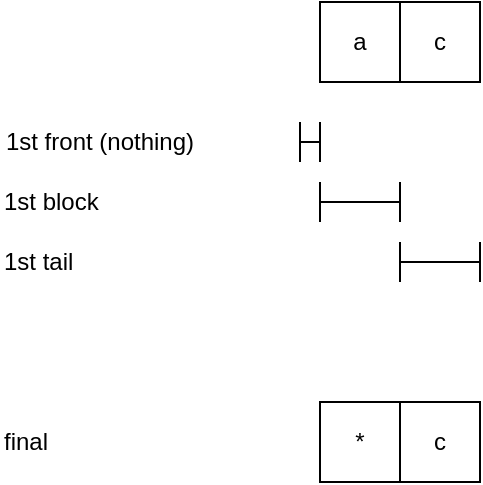 <mxfile version="14.6.13" type="device" pages="5"><diagram id="5-Aeanybk00gSfuFiHKH" name="test 1"><mxGraphModel dx="1106" dy="760" grid="1" gridSize="10" guides="1" tooltips="1" connect="1" arrows="1" fold="1" page="1" pageScale="1" pageWidth="1100" pageHeight="850" math="0" shadow="0"><root><mxCell id="0"/><mxCell id="1" parent="0"/><mxCell id="ngkdTVpqCUOvFaJlkzrY-1" value="a" style="rounded=0;whiteSpace=wrap;html=1;" vertex="1" parent="1"><mxGeometry x="200" y="120" width="40" height="40" as="geometry"/></mxCell><mxCell id="ngkdTVpqCUOvFaJlkzrY-3" value="c" style="rounded=0;whiteSpace=wrap;html=1;" vertex="1" parent="1"><mxGeometry x="240" y="120" width="40" height="40" as="geometry"/></mxCell><mxCell id="ngkdTVpqCUOvFaJlkzrY-6" value="" style="shape=crossbar;whiteSpace=wrap;html=1;rounded=1;" vertex="1" parent="1"><mxGeometry x="190" y="180" width="10" height="20" as="geometry"/></mxCell><mxCell id="ngkdTVpqCUOvFaJlkzrY-9" value="" style="shape=crossbar;whiteSpace=wrap;html=1;rounded=1;" vertex="1" parent="1"><mxGeometry x="200" y="210" width="40" height="20" as="geometry"/></mxCell><mxCell id="ngkdTVpqCUOvFaJlkzrY-10" value="" style="shape=crossbar;whiteSpace=wrap;html=1;rounded=1;" vertex="1" parent="1"><mxGeometry x="240" y="240" width="40" height="20" as="geometry"/></mxCell><mxCell id="ngkdTVpqCUOvFaJlkzrY-12" value="1st front (nothing)" style="text;html=1;strokeColor=none;fillColor=none;align=center;verticalAlign=middle;whiteSpace=wrap;rounded=0;" vertex="1" parent="1"><mxGeometry x="40" y="180" width="100" height="20" as="geometry"/></mxCell><mxCell id="ngkdTVpqCUOvFaJlkzrY-13" value="1st block" style="text;html=1;strokeColor=none;fillColor=none;align=left;verticalAlign=middle;whiteSpace=wrap;rounded=0;" vertex="1" parent="1"><mxGeometry x="40" y="210" width="80" height="20" as="geometry"/></mxCell><mxCell id="ngkdTVpqCUOvFaJlkzrY-14" value="1st tail" style="text;html=1;strokeColor=none;fillColor=none;align=left;verticalAlign=middle;whiteSpace=wrap;rounded=0;" vertex="1" parent="1"><mxGeometry x="40" y="240" width="110" height="20" as="geometry"/></mxCell><mxCell id="j6comViODRIlo8DRUl_T-1" value="*" style="rounded=0;whiteSpace=wrap;html=1;" vertex="1" parent="1"><mxGeometry x="200" y="320" width="40" height="40" as="geometry"/></mxCell><mxCell id="j6comViODRIlo8DRUl_T-2" value="c" style="rounded=0;whiteSpace=wrap;html=1;" vertex="1" parent="1"><mxGeometry x="240" y="320" width="40" height="40" as="geometry"/></mxCell><mxCell id="j6comViODRIlo8DRUl_T-3" value="final" style="text;html=1;strokeColor=none;fillColor=none;align=left;verticalAlign=middle;whiteSpace=wrap;rounded=0;" vertex="1" parent="1"><mxGeometry x="40" y="330" width="100" height="20" as="geometry"/></mxCell></root></mxGraphModel></diagram><diagram name="test 2" id="olzb5bohs4g8TbXUcllB"><mxGraphModel dx="1106" dy="760" grid="1" gridSize="10" guides="1" tooltips="1" connect="1" arrows="1" fold="1" page="1" pageScale="1" pageWidth="1100" pageHeight="850" math="0" shadow="0"><root><mxCell id="oW0od6Bi0ke3aKv_4Ein-0"/><mxCell id="oW0od6Bi0ke3aKv_4Ein-1" parent="oW0od6Bi0ke3aKv_4Ein-0"/><mxCell id="oW0od6Bi0ke3aKv_4Ein-2" value="a" style="rounded=0;whiteSpace=wrap;html=1;" vertex="1" parent="oW0od6Bi0ke3aKv_4Ein-1"><mxGeometry x="200" y="120" width="40" height="40" as="geometry"/></mxCell><mxCell id="oW0od6Bi0ke3aKv_4Ein-3" value="b" style="rounded=0;whiteSpace=wrap;html=1;" vertex="1" parent="oW0od6Bi0ke3aKv_4Ein-1"><mxGeometry x="240" y="120" width="40" height="40" as="geometry"/></mxCell><mxCell id="oW0od6Bi0ke3aKv_4Ein-4" value="c" style="rounded=0;whiteSpace=wrap;html=1;" vertex="1" parent="oW0od6Bi0ke3aKv_4Ein-1"><mxGeometry x="280" y="120" width="40" height="40" as="geometry"/></mxCell><mxCell id="oW0od6Bi0ke3aKv_4Ein-5" value="" style="shape=crossbar;whiteSpace=wrap;html=1;rounded=1;" vertex="1" parent="oW0od6Bi0ke3aKv_4Ein-1"><mxGeometry x="190" y="180" width="10" height="20" as="geometry"/></mxCell><mxCell id="oW0od6Bi0ke3aKv_4Ein-6" value="" style="shape=crossbar;whiteSpace=wrap;html=1;rounded=1;" vertex="1" parent="oW0od6Bi0ke3aKv_4Ein-1"><mxGeometry x="200" y="210" width="80" height="20" as="geometry"/></mxCell><mxCell id="oW0od6Bi0ke3aKv_4Ein-7" value="" style="shape=crossbar;whiteSpace=wrap;html=1;rounded=1;" vertex="1" parent="oW0od6Bi0ke3aKv_4Ein-1"><mxGeometry x="280" y="240" width="40" height="20" as="geometry"/></mxCell><mxCell id="oW0od6Bi0ke3aKv_4Ein-8" value="1st front (nothing)" style="text;html=1;strokeColor=none;fillColor=none;align=center;verticalAlign=middle;whiteSpace=wrap;rounded=0;" vertex="1" parent="oW0od6Bi0ke3aKv_4Ein-1"><mxGeometry x="80" y="180" width="100" height="20" as="geometry"/></mxCell><mxCell id="oW0od6Bi0ke3aKv_4Ein-9" value="1st block" style="text;html=1;strokeColor=none;fillColor=none;align=left;verticalAlign=middle;whiteSpace=wrap;rounded=0;" vertex="1" parent="oW0od6Bi0ke3aKv_4Ein-1"><mxGeometry x="80" y="210" width="80" height="20" as="geometry"/></mxCell><mxCell id="oW0od6Bi0ke3aKv_4Ein-10" value="1st tail" style="text;html=1;strokeColor=none;fillColor=none;align=left;verticalAlign=middle;whiteSpace=wrap;rounded=0;" vertex="1" parent="oW0od6Bi0ke3aKv_4Ein-1"><mxGeometry x="80" y="240" width="80" height="20" as="geometry"/></mxCell><mxCell id="iFI1fKYXriQ-yeyL3wdd-0" value="*" style="rounded=0;whiteSpace=wrap;html=1;" vertex="1" parent="oW0od6Bi0ke3aKv_4Ein-1"><mxGeometry x="200" y="320" width="40" height="40" as="geometry"/></mxCell><mxCell id="iFI1fKYXriQ-yeyL3wdd-1" value="c" style="rounded=0;whiteSpace=wrap;html=1;" vertex="1" parent="oW0od6Bi0ke3aKv_4Ein-1"><mxGeometry x="240" y="320" width="40" height="40" as="geometry"/></mxCell><mxCell id="iFI1fKYXriQ-yeyL3wdd-2" value="final" style="text;html=1;strokeColor=none;fillColor=none;align=left;verticalAlign=middle;whiteSpace=wrap;rounded=0;" vertex="1" parent="oW0od6Bi0ke3aKv_4Ein-1"><mxGeometry x="80" y="330" width="100" height="20" as="geometry"/></mxCell></root></mxGraphModel></diagram><diagram name="test 3" id="RfRp95QLzsRlkz-xnid_"><mxGraphModel dx="1106" dy="760" grid="1" gridSize="10" guides="1" tooltips="1" connect="1" arrows="1" fold="1" page="1" pageScale="1" pageWidth="1100" pageHeight="850" math="0" shadow="0"><root><mxCell id="j6qjBMgjrV3rRpJ9wu7N-0"/><mxCell id="j6qjBMgjrV3rRpJ9wu7N-1" parent="j6qjBMgjrV3rRpJ9wu7N-0"/><mxCell id="j6qjBMgjrV3rRpJ9wu7N-2" value="a" style="rounded=0;whiteSpace=wrap;html=1;" vertex="1" parent="j6qjBMgjrV3rRpJ9wu7N-1"><mxGeometry x="200" y="120" width="40" height="40" as="geometry"/></mxCell><mxCell id="j6qjBMgjrV3rRpJ9wu7N-3" value="b" style="rounded=0;whiteSpace=wrap;html=1;" vertex="1" parent="j6qjBMgjrV3rRpJ9wu7N-1"><mxGeometry x="240" y="120" width="40" height="40" as="geometry"/></mxCell><mxCell id="j6qjBMgjrV3rRpJ9wu7N-4" value="c" style="rounded=0;whiteSpace=wrap;html=1;" vertex="1" parent="j6qjBMgjrV3rRpJ9wu7N-1"><mxGeometry x="280" y="120" width="40" height="40" as="geometry"/></mxCell><mxCell id="j6qjBMgjrV3rRpJ9wu7N-5" value="" style="shape=crossbar;whiteSpace=wrap;html=1;rounded=1;" vertex="1" parent="j6qjBMgjrV3rRpJ9wu7N-1"><mxGeometry x="190" y="180" width="10" height="20" as="geometry"/></mxCell><mxCell id="j6qjBMgjrV3rRpJ9wu7N-6" value="" style="shape=crossbar;whiteSpace=wrap;html=1;rounded=1;" vertex="1" parent="j6qjBMgjrV3rRpJ9wu7N-1"><mxGeometry x="200" y="210" width="80" height="20" as="geometry"/></mxCell><mxCell id="j6qjBMgjrV3rRpJ9wu7N-7" value="" style="shape=crossbar;whiteSpace=wrap;html=1;rounded=1;" vertex="1" parent="j6qjBMgjrV3rRpJ9wu7N-1"><mxGeometry x="280" y="240" width="40" height="20" as="geometry"/></mxCell><mxCell id="j6qjBMgjrV3rRpJ9wu7N-8" value="1st front (nothing)" style="text;html=1;strokeColor=none;fillColor=none;align=center;verticalAlign=middle;whiteSpace=wrap;rounded=0;" vertex="1" parent="j6qjBMgjrV3rRpJ9wu7N-1"><mxGeometry x="80" y="180" width="100" height="20" as="geometry"/></mxCell><mxCell id="j6qjBMgjrV3rRpJ9wu7N-9" value="1st block" style="text;html=1;strokeColor=none;fillColor=none;align=left;verticalAlign=middle;whiteSpace=wrap;rounded=0;" vertex="1" parent="j6qjBMgjrV3rRpJ9wu7N-1"><mxGeometry x="80" y="210" width="80" height="20" as="geometry"/></mxCell><mxCell id="j6qjBMgjrV3rRpJ9wu7N-10" value="1st tail" style="text;html=1;strokeColor=none;fillColor=none;align=left;verticalAlign=middle;whiteSpace=wrap;rounded=0;" vertex="1" parent="j6qjBMgjrV3rRpJ9wu7N-1"><mxGeometry x="80" y="240" width="80" height="20" as="geometry"/></mxCell><mxCell id="j6qjBMgjrV3rRpJ9wu7N-11" value="a" style="rounded=0;whiteSpace=wrap;html=1;" vertex="1" parent="j6qjBMgjrV3rRpJ9wu7N-1"><mxGeometry x="320" y="120" width="40" height="40" as="geometry"/></mxCell><mxCell id="j6qjBMgjrV3rRpJ9wu7N-12" value="b" style="rounded=0;whiteSpace=wrap;html=1;" vertex="1" parent="j6qjBMgjrV3rRpJ9wu7N-1"><mxGeometry x="360" y="120" width="40" height="40" as="geometry"/></mxCell><mxCell id="j6qjBMgjrV3rRpJ9wu7N-13" value="c" style="rounded=0;whiteSpace=wrap;html=1;" vertex="1" parent="j6qjBMgjrV3rRpJ9wu7N-1"><mxGeometry x="400" y="120" width="40" height="40" as="geometry"/></mxCell><mxCell id="j6qjBMgjrV3rRpJ9wu7N-21" value="*" style="rounded=0;whiteSpace=wrap;html=1;" vertex="1" parent="j6qjBMgjrV3rRpJ9wu7N-1"><mxGeometry x="200" y="320" width="40" height="40" as="geometry"/></mxCell><mxCell id="j6qjBMgjrV3rRpJ9wu7N-23" value="c" style="rounded=0;whiteSpace=wrap;html=1;" vertex="1" parent="j6qjBMgjrV3rRpJ9wu7N-1"><mxGeometry x="240" y="320" width="40" height="40" as="geometry"/></mxCell><mxCell id="j6qjBMgjrV3rRpJ9wu7N-24" value="" style="shape=crossbar;whiteSpace=wrap;html=1;rounded=1;" vertex="1" parent="j6qjBMgjrV3rRpJ9wu7N-1"><mxGeometry x="200" y="380" width="80" height="20" as="geometry"/></mxCell><mxCell id="j6qjBMgjrV3rRpJ9wu7N-25" value="" style="shape=crossbar;whiteSpace=wrap;html=1;rounded=1;" vertex="1" parent="j6qjBMgjrV3rRpJ9wu7N-1"><mxGeometry x="280" y="410" width="80" height="20" as="geometry"/></mxCell><mxCell id="j6qjBMgjrV3rRpJ9wu7N-26" value="" style="shape=crossbar;whiteSpace=wrap;html=1;rounded=1;" vertex="1" parent="j6qjBMgjrV3rRpJ9wu7N-1"><mxGeometry x="360" y="440" width="40" height="20" as="geometry"/></mxCell><mxCell id="j6qjBMgjrV3rRpJ9wu7N-27" value="2nd front" style="text;html=1;strokeColor=none;fillColor=none;align=left;verticalAlign=middle;whiteSpace=wrap;rounded=0;" vertex="1" parent="j6qjBMgjrV3rRpJ9wu7N-1"><mxGeometry x="80" y="380" width="100" height="20" as="geometry"/></mxCell><mxCell id="j6qjBMgjrV3rRpJ9wu7N-28" value="2nd block" style="text;html=1;strokeColor=none;fillColor=none;align=left;verticalAlign=middle;whiteSpace=wrap;rounded=0;" vertex="1" parent="j6qjBMgjrV3rRpJ9wu7N-1"><mxGeometry x="80" y="410" width="80" height="20" as="geometry"/></mxCell><mxCell id="j6qjBMgjrV3rRpJ9wu7N-29" value="2nd tail" style="text;html=1;strokeColor=none;fillColor=none;align=left;verticalAlign=middle;whiteSpace=wrap;rounded=0;" vertex="1" parent="j6qjBMgjrV3rRpJ9wu7N-1"><mxGeometry x="80" y="440" width="80" height="20" as="geometry"/></mxCell><mxCell id="j6qjBMgjrV3rRpJ9wu7N-30" value="a" style="rounded=0;whiteSpace=wrap;html=1;" vertex="1" parent="j6qjBMgjrV3rRpJ9wu7N-1"><mxGeometry x="280" y="320" width="40" height="40" as="geometry"/></mxCell><mxCell id="j6qjBMgjrV3rRpJ9wu7N-31" value="b" style="rounded=0;whiteSpace=wrap;html=1;" vertex="1" parent="j6qjBMgjrV3rRpJ9wu7N-1"><mxGeometry x="320" y="320" width="40" height="40" as="geometry"/></mxCell><mxCell id="j6qjBMgjrV3rRpJ9wu7N-32" value="c" style="rounded=0;whiteSpace=wrap;html=1;" vertex="1" parent="j6qjBMgjrV3rRpJ9wu7N-1"><mxGeometry x="360" y="320" width="40" height="40" as="geometry"/></mxCell><mxCell id="j6qjBMgjrV3rRpJ9wu7N-33" value="formatted" style="text;html=1;strokeColor=none;fillColor=none;align=left;verticalAlign=middle;whiteSpace=wrap;rounded=0;" vertex="1" parent="j6qjBMgjrV3rRpJ9wu7N-1"><mxGeometry x="80" y="330" width="100" height="20" as="geometry"/></mxCell><mxCell id="j6qjBMgjrV3rRpJ9wu7N-34" value="*" style="rounded=0;whiteSpace=wrap;html=1;" vertex="1" parent="j6qjBMgjrV3rRpJ9wu7N-1"><mxGeometry x="200" y="520" width="40" height="40" as="geometry"/></mxCell><mxCell id="j6qjBMgjrV3rRpJ9wu7N-35" value="c" style="rounded=0;whiteSpace=wrap;html=1;" vertex="1" parent="j6qjBMgjrV3rRpJ9wu7N-1"><mxGeometry x="240" y="520" width="40" height="40" as="geometry"/></mxCell><mxCell id="j6qjBMgjrV3rRpJ9wu7N-36" value="*" style="rounded=0;whiteSpace=wrap;html=1;" vertex="1" parent="j6qjBMgjrV3rRpJ9wu7N-1"><mxGeometry x="280" y="520" width="40" height="40" as="geometry"/></mxCell><mxCell id="j6qjBMgjrV3rRpJ9wu7N-38" value="c" style="rounded=0;whiteSpace=wrap;html=1;" vertex="1" parent="j6qjBMgjrV3rRpJ9wu7N-1"><mxGeometry x="320" y="520" width="40" height="40" as="geometry"/></mxCell><mxCell id="j6qjBMgjrV3rRpJ9wu7N-39" value="final" style="text;html=1;strokeColor=none;fillColor=none;align=left;verticalAlign=middle;whiteSpace=wrap;rounded=0;" vertex="1" parent="j6qjBMgjrV3rRpJ9wu7N-1"><mxGeometry x="80" y="530" width="100" height="20" as="geometry"/></mxCell></root></mxGraphModel></diagram><diagram name="test 4" id="kKO8FxTqT9tTa8LRIHCx"><mxGraphModel dx="1106" dy="760" grid="1" gridSize="10" guides="1" tooltips="1" connect="1" arrows="1" fold="1" page="1" pageScale="1" pageWidth="1100" pageHeight="850" math="0" shadow="0"><root><mxCell id="tu9XF05ZACjizOFlNMYk-0"/><mxCell id="tu9XF05ZACjizOFlNMYk-1" parent="tu9XF05ZACjizOFlNMYk-0"/><mxCell id="tu9XF05ZACjizOFlNMYk-2" value="a" style="rounded=0;whiteSpace=wrap;html=1;" vertex="1" parent="tu9XF05ZACjizOFlNMYk-1"><mxGeometry x="200" y="120" width="40" height="40" as="geometry"/></mxCell><mxCell id="tu9XF05ZACjizOFlNMYk-3" value="b" style="rounded=0;whiteSpace=wrap;html=1;" vertex="1" parent="tu9XF05ZACjizOFlNMYk-1"><mxGeometry x="240" y="120" width="40" height="40" as="geometry"/></mxCell><mxCell id="tu9XF05ZACjizOFlNMYk-4" value="a" style="rounded=0;whiteSpace=wrap;html=1;" vertex="1" parent="tu9XF05ZACjizOFlNMYk-1"><mxGeometry x="280" y="120" width="40" height="40" as="geometry"/></mxCell><mxCell id="tu9XF05ZACjizOFlNMYk-5" value="" style="shape=crossbar;whiteSpace=wrap;html=1;rounded=1;" vertex="1" parent="tu9XF05ZACjizOFlNMYk-1"><mxGeometry x="190" y="180" width="10" height="20" as="geometry"/></mxCell><mxCell id="tu9XF05ZACjizOFlNMYk-6" value="" style="shape=crossbar;whiteSpace=wrap;html=1;rounded=1;" vertex="1" parent="tu9XF05ZACjizOFlNMYk-1"><mxGeometry x="200" y="210" width="80" height="20" as="geometry"/></mxCell><mxCell id="tu9XF05ZACjizOFlNMYk-7" value="" style="shape=crossbar;whiteSpace=wrap;html=1;rounded=1;" vertex="1" parent="tu9XF05ZACjizOFlNMYk-1"><mxGeometry x="280" y="240" width="40" height="20" as="geometry"/></mxCell><mxCell id="tu9XF05ZACjizOFlNMYk-8" value="1st front (nothing)" style="text;html=1;strokeColor=none;fillColor=none;align=center;verticalAlign=middle;whiteSpace=wrap;rounded=0;" vertex="1" parent="tu9XF05ZACjizOFlNMYk-1"><mxGeometry x="80" y="180" width="100" height="20" as="geometry"/></mxCell><mxCell id="tu9XF05ZACjizOFlNMYk-9" value="1st block" style="text;html=1;strokeColor=none;fillColor=none;align=left;verticalAlign=middle;whiteSpace=wrap;rounded=0;" vertex="1" parent="tu9XF05ZACjizOFlNMYk-1"><mxGeometry x="80" y="210" width="80" height="20" as="geometry"/></mxCell><mxCell id="tu9XF05ZACjizOFlNMYk-10" value="1st tail" style="text;html=1;strokeColor=none;fillColor=none;align=left;verticalAlign=middle;whiteSpace=wrap;rounded=0;" vertex="1" parent="tu9XF05ZACjizOFlNMYk-1"><mxGeometry x="80" y="240" width="80" height="20" as="geometry"/></mxCell><mxCell id="tu9XF05ZACjizOFlNMYk-11" value="b" style="rounded=0;whiteSpace=wrap;html=1;" vertex="1" parent="tu9XF05ZACjizOFlNMYk-1"><mxGeometry x="320" y="120" width="40" height="40" as="geometry"/></mxCell><mxCell id="tu9XF05ZACjizOFlNMYk-12" value="a" style="rounded=0;whiteSpace=wrap;html=1;" vertex="1" parent="tu9XF05ZACjizOFlNMYk-1"><mxGeometry x="360" y="120" width="40" height="40" as="geometry"/></mxCell><mxCell id="tu9XF05ZACjizOFlNMYk-13" value="b" style="rounded=0;whiteSpace=wrap;html=1;" vertex="1" parent="tu9XF05ZACjizOFlNMYk-1"><mxGeometry x="400" y="120" width="40" height="40" as="geometry"/></mxCell><mxCell id="tu9XF05ZACjizOFlNMYk-14" value="*" style="rounded=0;whiteSpace=wrap;html=1;" vertex="1" parent="tu9XF05ZACjizOFlNMYk-1"><mxGeometry x="200" y="320" width="40" height="40" as="geometry"/></mxCell><mxCell id="tu9XF05ZACjizOFlNMYk-16" value="" style="shape=crossbar;whiteSpace=wrap;html=1;rounded=1;" vertex="1" parent="tu9XF05ZACjizOFlNMYk-1"><mxGeometry x="200" y="380" width="40" height="20" as="geometry"/></mxCell><mxCell id="tu9XF05ZACjizOFlNMYk-17" value="" style="shape=crossbar;whiteSpace=wrap;html=1;rounded=1;" vertex="1" parent="tu9XF05ZACjizOFlNMYk-1"><mxGeometry x="240" y="410" width="80" height="20" as="geometry"/></mxCell><mxCell id="tu9XF05ZACjizOFlNMYk-18" value="" style="shape=crossbar;whiteSpace=wrap;html=1;rounded=1;" vertex="1" parent="tu9XF05ZACjizOFlNMYk-1"><mxGeometry x="320" y="440" width="120" height="20" as="geometry"/></mxCell><mxCell id="tu9XF05ZACjizOFlNMYk-19" value="2nd front" style="text;html=1;strokeColor=none;fillColor=none;align=left;verticalAlign=middle;whiteSpace=wrap;rounded=0;" vertex="1" parent="tu9XF05ZACjizOFlNMYk-1"><mxGeometry x="80" y="380" width="100" height="20" as="geometry"/></mxCell><mxCell id="tu9XF05ZACjizOFlNMYk-20" value="2nd block" style="text;html=1;strokeColor=none;fillColor=none;align=left;verticalAlign=middle;whiteSpace=wrap;rounded=0;" vertex="1" parent="tu9XF05ZACjizOFlNMYk-1"><mxGeometry x="80" y="410" width="80" height="20" as="geometry"/></mxCell><mxCell id="tu9XF05ZACjizOFlNMYk-21" value="2nd tail" style="text;html=1;strokeColor=none;fillColor=none;align=left;verticalAlign=middle;whiteSpace=wrap;rounded=0;" vertex="1" parent="tu9XF05ZACjizOFlNMYk-1"><mxGeometry x="80" y="440" width="80" height="20" as="geometry"/></mxCell><mxCell id="tu9XF05ZACjizOFlNMYk-22" value="a" style="rounded=0;whiteSpace=wrap;html=1;" vertex="1" parent="tu9XF05ZACjizOFlNMYk-1"><mxGeometry x="240" y="320" width="40" height="40" as="geometry"/></mxCell><mxCell id="tu9XF05ZACjizOFlNMYk-23" value="b" style="rounded=0;whiteSpace=wrap;html=1;" vertex="1" parent="tu9XF05ZACjizOFlNMYk-1"><mxGeometry x="280" y="320" width="40" height="40" as="geometry"/></mxCell><mxCell id="tu9XF05ZACjizOFlNMYk-24" value="a" style="rounded=0;whiteSpace=wrap;html=1;" vertex="1" parent="tu9XF05ZACjizOFlNMYk-1"><mxGeometry x="320" y="320" width="40" height="40" as="geometry"/></mxCell><mxCell id="tu9XF05ZACjizOFlNMYk-25" value="formatted" style="text;html=1;strokeColor=none;fillColor=none;align=left;verticalAlign=middle;whiteSpace=wrap;rounded=0;" vertex="1" parent="tu9XF05ZACjizOFlNMYk-1"><mxGeometry x="80" y="330" width="100" height="20" as="geometry"/></mxCell><mxCell id="tu9XF05ZACjizOFlNMYk-31" value="c" style="rounded=0;whiteSpace=wrap;html=1;" vertex="1" parent="tu9XF05ZACjizOFlNMYk-1"><mxGeometry x="440" y="120" width="40" height="40" as="geometry"/></mxCell><mxCell id="tu9XF05ZACjizOFlNMYk-32" value="b" style="rounded=0;whiteSpace=wrap;html=1;" vertex="1" parent="tu9XF05ZACjizOFlNMYk-1"><mxGeometry x="360" y="320" width="40" height="40" as="geometry"/></mxCell><mxCell id="tu9XF05ZACjizOFlNMYk-33" value="c" style="rounded=0;whiteSpace=wrap;html=1;" vertex="1" parent="tu9XF05ZACjizOFlNMYk-1"><mxGeometry x="400" y="320" width="40" height="40" as="geometry"/></mxCell><mxCell id="tu9XF05ZACjizOFlNMYk-34" value="*" style="rounded=0;whiteSpace=wrap;html=1;" vertex="1" parent="tu9XF05ZACjizOFlNMYk-1"><mxGeometry x="200" y="520" width="40" height="40" as="geometry"/></mxCell><mxCell id="tu9XF05ZACjizOFlNMYk-35" value="" style="shape=crossbar;whiteSpace=wrap;html=1;rounded=1;" vertex="1" parent="tu9XF05ZACjizOFlNMYk-1"><mxGeometry x="200" y="580" width="80" height="20" as="geometry"/></mxCell><mxCell id="tu9XF05ZACjizOFlNMYk-36" value="" style="shape=crossbar;whiteSpace=wrap;html=1;rounded=1;" vertex="1" parent="tu9XF05ZACjizOFlNMYk-1"><mxGeometry x="280" y="610" width="80" height="20" as="geometry"/></mxCell><mxCell id="tu9XF05ZACjizOFlNMYk-37" value="" style="shape=crossbar;whiteSpace=wrap;html=1;rounded=1;" vertex="1" parent="tu9XF05ZACjizOFlNMYk-1"><mxGeometry x="360" y="640" width="40" height="20" as="geometry"/></mxCell><mxCell id="tu9XF05ZACjizOFlNMYk-38" value="3rd front" style="text;html=1;strokeColor=none;fillColor=none;align=left;verticalAlign=middle;whiteSpace=wrap;rounded=0;" vertex="1" parent="tu9XF05ZACjizOFlNMYk-1"><mxGeometry x="80" y="580" width="100" height="20" as="geometry"/></mxCell><mxCell id="tu9XF05ZACjizOFlNMYk-39" value="3rd block" style="text;html=1;strokeColor=none;fillColor=none;align=left;verticalAlign=middle;whiteSpace=wrap;rounded=0;" vertex="1" parent="tu9XF05ZACjizOFlNMYk-1"><mxGeometry x="80" y="610" width="80" height="20" as="geometry"/></mxCell><mxCell id="tu9XF05ZACjizOFlNMYk-40" value="3rd tail" style="text;html=1;strokeColor=none;fillColor=none;align=left;verticalAlign=middle;whiteSpace=wrap;rounded=0;" vertex="1" parent="tu9XF05ZACjizOFlNMYk-1"><mxGeometry x="80" y="640" width="80" height="20" as="geometry"/></mxCell><mxCell id="tu9XF05ZACjizOFlNMYk-41" value="*" style="rounded=0;whiteSpace=wrap;html=1;" vertex="1" parent="tu9XF05ZACjizOFlNMYk-1"><mxGeometry x="240" y="520" width="40" height="40" as="geometry"/></mxCell><mxCell id="tu9XF05ZACjizOFlNMYk-43" value="a" style="rounded=0;whiteSpace=wrap;html=1;" vertex="1" parent="tu9XF05ZACjizOFlNMYk-1"><mxGeometry x="280" y="520" width="40" height="40" as="geometry"/></mxCell><mxCell id="tu9XF05ZACjizOFlNMYk-44" value="formatted" style="text;html=1;strokeColor=none;fillColor=none;align=left;verticalAlign=middle;whiteSpace=wrap;rounded=0;" vertex="1" parent="tu9XF05ZACjizOFlNMYk-1"><mxGeometry x="80" y="530" width="100" height="20" as="geometry"/></mxCell><mxCell id="tu9XF05ZACjizOFlNMYk-45" value="b" style="rounded=0;whiteSpace=wrap;html=1;" vertex="1" parent="tu9XF05ZACjizOFlNMYk-1"><mxGeometry x="320" y="520" width="40" height="40" as="geometry"/></mxCell><mxCell id="tu9XF05ZACjizOFlNMYk-46" value="c" style="rounded=0;whiteSpace=wrap;html=1;" vertex="1" parent="tu9XF05ZACjizOFlNMYk-1"><mxGeometry x="360" y="520" width="40" height="40" as="geometry"/></mxCell><mxCell id="tu9XF05ZACjizOFlNMYk-47" value="*" style="rounded=0;whiteSpace=wrap;html=1;" vertex="1" parent="tu9XF05ZACjizOFlNMYk-1"><mxGeometry x="200" y="720" width="40" height="40" as="geometry"/></mxCell><mxCell id="tu9XF05ZACjizOFlNMYk-48" value="*" style="rounded=0;whiteSpace=wrap;html=1;" vertex="1" parent="tu9XF05ZACjizOFlNMYk-1"><mxGeometry x="240" y="720" width="40" height="40" as="geometry"/></mxCell><mxCell id="tu9XF05ZACjizOFlNMYk-49" value="*" style="rounded=0;whiteSpace=wrap;html=1;" vertex="1" parent="tu9XF05ZACjizOFlNMYk-1"><mxGeometry x="280" y="720" width="40" height="40" as="geometry"/></mxCell><mxCell id="tu9XF05ZACjizOFlNMYk-50" value="final" style="text;html=1;strokeColor=none;fillColor=none;align=left;verticalAlign=middle;whiteSpace=wrap;rounded=0;" vertex="1" parent="tu9XF05ZACjizOFlNMYk-1"><mxGeometry x="80" y="730" width="100" height="20" as="geometry"/></mxCell><mxCell id="tu9XF05ZACjizOFlNMYk-52" value="c" style="rounded=0;whiteSpace=wrap;html=1;" vertex="1" parent="tu9XF05ZACjizOFlNMYk-1"><mxGeometry x="320" y="720" width="40" height="40" as="geometry"/></mxCell></root></mxGraphModel></diagram><diagram name="test 5" id="WEm0F2UTNx1CraJNu-rV"><mxGraphModel dx="1106" dy="760" grid="1" gridSize="10" guides="1" tooltips="1" connect="1" arrows="1" fold="1" page="1" pageScale="1" pageWidth="1100" pageHeight="850" math="0" shadow="0"><root><mxCell id="xYUKnqga-r_1PMxXca-X-0"/><mxCell id="xYUKnqga-r_1PMxXca-X-1" parent="xYUKnqga-r_1PMxXca-X-0"/><mxCell id="xYUKnqga-r_1PMxXca-X-2" value="w" style="rounded=0;whiteSpace=wrap;html=1;" vertex="1" parent="xYUKnqga-r_1PMxXca-X-1"><mxGeometry x="440" y="40" width="40" height="40" as="geometry"/></mxCell><mxCell id="xYUKnqga-r_1PMxXca-X-3" value="o" style="rounded=0;whiteSpace=wrap;html=1;" vertex="1" parent="xYUKnqga-r_1PMxXca-X-1"><mxGeometry x="480" y="40" width="40" height="40" as="geometry"/></mxCell><mxCell id="xYUKnqga-r_1PMxXca-X-4" value="r" style="rounded=0;whiteSpace=wrap;html=1;" vertex="1" parent="xYUKnqga-r_1PMxXca-X-1"><mxGeometry x="520" y="40" width="40" height="40" as="geometry"/></mxCell><mxCell id="xYUKnqga-r_1PMxXca-X-5" value="" style="shape=crossbar;whiteSpace=wrap;html=1;rounded=1;" vertex="1" parent="xYUKnqga-r_1PMxXca-X-1"><mxGeometry x="190" y="180" width="10" height="20" as="geometry"/></mxCell><mxCell id="xYUKnqga-r_1PMxXca-X-6" value="" style="shape=crossbar;whiteSpace=wrap;html=1;rounded=1;" vertex="1" parent="xYUKnqga-r_1PMxXca-X-1"><mxGeometry x="200" y="210" width="960" height="20" as="geometry"/></mxCell><mxCell id="xYUKnqga-r_1PMxXca-X-7" value="" style="shape=crossbar;whiteSpace=wrap;html=1;rounded=1;" vertex="1" parent="xYUKnqga-r_1PMxXca-X-1"><mxGeometry x="1160" y="240" width="10" height="20" as="geometry"/></mxCell><mxCell id="xYUKnqga-r_1PMxXca-X-8" value="1st front (nothing)" style="text;html=1;strokeColor=none;fillColor=none;align=center;verticalAlign=middle;whiteSpace=wrap;rounded=0;" vertex="1" parent="xYUKnqga-r_1PMxXca-X-1"><mxGeometry x="80" y="180" width="100" height="20" as="geometry"/></mxCell><mxCell id="xYUKnqga-r_1PMxXca-X-9" value="1st block" style="text;html=1;strokeColor=none;fillColor=none;align=left;verticalAlign=middle;whiteSpace=wrap;rounded=0;" vertex="1" parent="xYUKnqga-r_1PMxXca-X-1"><mxGeometry x="80" y="210" width="80" height="20" as="geometry"/></mxCell><mxCell id="xYUKnqga-r_1PMxXca-X-10" value="1st tail (EOF)" style="text;html=1;strokeColor=none;fillColor=none;align=left;verticalAlign=middle;whiteSpace=wrap;rounded=0;" vertex="1" parent="xYUKnqga-r_1PMxXca-X-1"><mxGeometry x="80" y="240" width="80" height="20" as="geometry"/></mxCell><mxCell id="xYUKnqga-r_1PMxXca-X-11" value="l" style="rounded=0;whiteSpace=wrap;html=1;" vertex="1" parent="xYUKnqga-r_1PMxXca-X-1"><mxGeometry x="560" y="40" width="40" height="40" as="geometry"/></mxCell><mxCell id="xYUKnqga-r_1PMxXca-X-12" value="d" style="rounded=0;whiteSpace=wrap;html=1;" vertex="1" parent="xYUKnqga-r_1PMxXca-X-1"><mxGeometry x="600" y="40" width="40" height="40" as="geometry"/></mxCell><mxCell id="xYUKnqga-r_1PMxXca-X-13" value="\n" style="rounded=0;whiteSpace=wrap;html=1;" vertex="1" parent="xYUKnqga-r_1PMxXca-X-1"><mxGeometry x="640" y="40" width="40" height="40" as="geometry"/></mxCell><mxCell id="xYUKnqga-r_1PMxXca-X-40" value="&amp;lt;" style="rounded=0;whiteSpace=wrap;html=1;" vertex="1" parent="xYUKnqga-r_1PMxXca-X-1"><mxGeometry x="200" y="320" width="40" height="40" as="geometry"/></mxCell><mxCell id="xYUKnqga-r_1PMxXca-X-43" value="final" style="text;html=1;strokeColor=none;fillColor=none;align=left;verticalAlign=middle;whiteSpace=wrap;rounded=0;" vertex="1" parent="xYUKnqga-r_1PMxXca-X-1"><mxGeometry x="80" y="330" width="100" height="20" as="geometry"/></mxCell><mxCell id="xYUKnqga-r_1PMxXca-X-45" value="h" style="rounded=0;whiteSpace=wrap;html=1;" vertex="1" parent="xYUKnqga-r_1PMxXca-X-1"><mxGeometry x="200" y="40" width="40" height="40" as="geometry"/></mxCell><mxCell id="xYUKnqga-r_1PMxXca-X-46" value="e" style="rounded=0;whiteSpace=wrap;html=1;" vertex="1" parent="xYUKnqga-r_1PMxXca-X-1"><mxGeometry x="240" y="40" width="40" height="40" as="geometry"/></mxCell><mxCell id="xYUKnqga-r_1PMxXca-X-47" value="l" style="rounded=0;whiteSpace=wrap;html=1;" vertex="1" parent="xYUKnqga-r_1PMxXca-X-1"><mxGeometry x="280" y="40" width="40" height="40" as="geometry"/></mxCell><mxCell id="xYUKnqga-r_1PMxXca-X-48" value="l" style="rounded=0;whiteSpace=wrap;html=1;" vertex="1" parent="xYUKnqga-r_1PMxXca-X-1"><mxGeometry x="320" y="40" width="40" height="40" as="geometry"/></mxCell><mxCell id="xYUKnqga-r_1PMxXca-X-49" value="o" style="rounded=0;whiteSpace=wrap;html=1;" vertex="1" parent="xYUKnqga-r_1PMxXca-X-1"><mxGeometry x="360" y="40" width="40" height="40" as="geometry"/></mxCell><mxCell id="xYUKnqga-r_1PMxXca-X-50" value="\n" style="rounded=0;whiteSpace=wrap;html=1;" vertex="1" parent="xYUKnqga-r_1PMxXca-X-1"><mxGeometry x="400" y="40" width="40" height="40" as="geometry"/></mxCell><mxCell id="xYUKnqga-r_1PMxXca-X-51" value="t" style="rounded=0;whiteSpace=wrap;html=1;" vertex="1" parent="xYUKnqga-r_1PMxXca-X-1"><mxGeometry x="680" y="40" width="40" height="40" as="geometry"/></mxCell><mxCell id="xYUKnqga-r_1PMxXca-X-52" value="h" style="rounded=0;whiteSpace=wrap;html=1;" vertex="1" parent="xYUKnqga-r_1PMxXca-X-1"><mxGeometry x="720" y="40" width="40" height="40" as="geometry"/></mxCell><mxCell id="xYUKnqga-r_1PMxXca-X-53" value="i" style="rounded=0;whiteSpace=wrap;html=1;" vertex="1" parent="xYUKnqga-r_1PMxXca-X-1"><mxGeometry x="760" y="40" width="40" height="40" as="geometry"/></mxCell><mxCell id="xYUKnqga-r_1PMxXca-X-54" value="r" style="rounded=0;whiteSpace=wrap;html=1;" vertex="1" parent="xYUKnqga-r_1PMxXca-X-1"><mxGeometry x="800" y="40" width="40" height="40" as="geometry"/></mxCell><mxCell id="xYUKnqga-r_1PMxXca-X-55" value="d" style="rounded=0;whiteSpace=wrap;html=1;" vertex="1" parent="xYUKnqga-r_1PMxXca-X-1"><mxGeometry x="840" y="40" width="40" height="40" as="geometry"/></mxCell><mxCell id="xYUKnqga-r_1PMxXca-X-56" value="&amp;nbsp;" style="rounded=0;whiteSpace=wrap;html=1;" vertex="1" parent="xYUKnqga-r_1PMxXca-X-1"><mxGeometry x="880" y="40" width="40" height="40" as="geometry"/></mxCell><mxCell id="xYUKnqga-r_1PMxXca-X-57" value="l" style="rounded=0;whiteSpace=wrap;html=1;" vertex="1" parent="xYUKnqga-r_1PMxXca-X-1"><mxGeometry x="920" y="40" width="40" height="40" as="geometry"/></mxCell><mxCell id="xYUKnqga-r_1PMxXca-X-58" value="i" style="rounded=0;whiteSpace=wrap;html=1;" vertex="1" parent="xYUKnqga-r_1PMxXca-X-1"><mxGeometry x="960" y="40" width="40" height="40" as="geometry"/></mxCell><mxCell id="xYUKnqga-r_1PMxXca-X-59" value="n" style="rounded=0;whiteSpace=wrap;html=1;" vertex="1" parent="xYUKnqga-r_1PMxXca-X-1"><mxGeometry x="1000" y="40" width="40" height="40" as="geometry"/></mxCell><mxCell id="xYUKnqga-r_1PMxXca-X-60" value="w" style="rounded=0;whiteSpace=wrap;html=1;" vertex="1" parent="xYUKnqga-r_1PMxXca-X-1"><mxGeometry x="1040" y="40" width="40" height="40" as="geometry"/></mxCell><mxCell id="xYUKnqga-r_1PMxXca-X-61" value="\n" style="rounded=0;whiteSpace=wrap;html=1;" vertex="1" parent="xYUKnqga-r_1PMxXca-X-1"><mxGeometry x="1080" y="40" width="40" height="40" as="geometry"/></mxCell><mxCell id="xYUKnqga-r_1PMxXca-X-62" value="\n" style="rounded=0;whiteSpace=wrap;html=1;" vertex="1" parent="xYUKnqga-r_1PMxXca-X-1"><mxGeometry x="1120" y="40" width="40" height="40" as="geometry"/></mxCell><mxCell id="xYUKnqga-r_1PMxXca-X-63" value="e" style="rounded=0;whiteSpace=wrap;html=1;" vertex="1" parent="xYUKnqga-r_1PMxXca-X-1"><mxGeometry x="240" y="320" width="40" height="40" as="geometry"/></mxCell><mxCell id="xYUKnqga-r_1PMxXca-X-64" value="l" style="rounded=0;whiteSpace=wrap;html=1;" vertex="1" parent="xYUKnqga-r_1PMxXca-X-1"><mxGeometry x="280" y="320" width="40" height="40" as="geometry"/></mxCell><mxCell id="xYUKnqga-r_1PMxXca-X-65" value="i" style="rounded=0;whiteSpace=wrap;html=1;" vertex="1" parent="xYUKnqga-r_1PMxXca-X-1"><mxGeometry x="320" y="320" width="40" height="40" as="geometry"/></mxCell><mxCell id="xYUKnqga-r_1PMxXca-X-66" value="d" style="rounded=0;whiteSpace=wrap;html=1;" vertex="1" parent="xYUKnqga-r_1PMxXca-X-1"><mxGeometry x="360" y="320" width="40" height="40" as="geometry"/></mxCell><mxCell id="xYUKnqga-r_1PMxXca-X-67" value="e" style="rounded=0;whiteSpace=wrap;html=1;" vertex="1" parent="xYUKnqga-r_1PMxXca-X-1"><mxGeometry x="400" y="320" width="40" height="40" as="geometry"/></mxCell><mxCell id="xYUKnqga-r_1PMxXca-X-68" value="d" style="rounded=0;whiteSpace=wrap;html=1;" vertex="1" parent="xYUKnqga-r_1PMxXca-X-1"><mxGeometry x="440" y="320" width="40" height="40" as="geometry"/></mxCell><mxCell id="xYUKnqga-r_1PMxXca-X-69" value="&amp;gt;" style="rounded=0;whiteSpace=wrap;html=1;" vertex="1" parent="xYUKnqga-r_1PMxXca-X-1"><mxGeometry x="480" y="320" width="40" height="40" as="geometry"/></mxCell></root></mxGraphModel></diagram></mxfile>